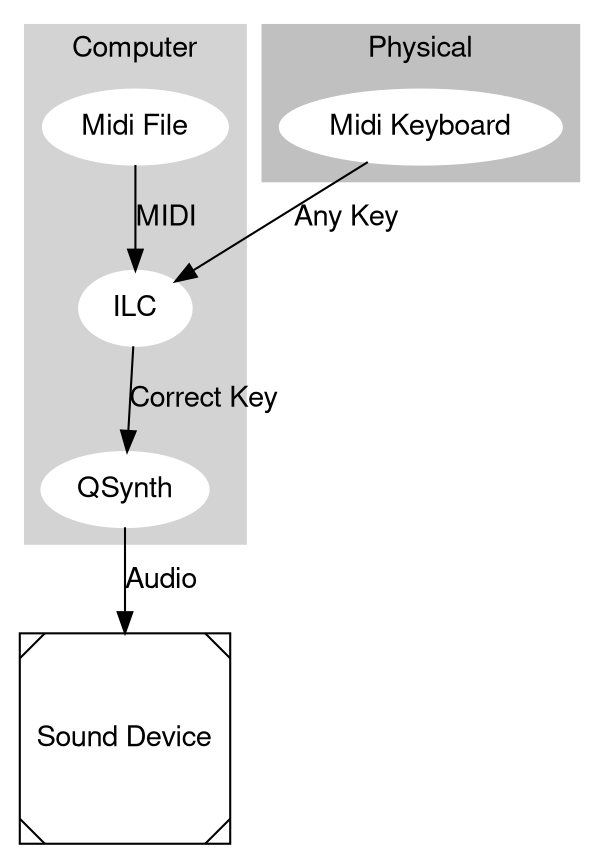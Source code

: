 digraph G {
        fontname="Helvetica,Arial,sans-serif"
        node [fontname="Helvetica,Arial,sans-serif"]
        edge [fontname="Helvetica,Arial,sans-serif"]
        /* layout=neato */

        subgraph cluster_0 {
                label = "Computer";
                style=filled;
                color=lightgrey;
                node [style=filled,color=white];
                ILC -> QSynth [label="Correct Key"]
                {"Midi File"} -> ILC [label="MIDI"]
        }

        subgraph cluster_1 {
                label = "Physical";
                style=filled;
                color=lightgrey;
                node [style=filled,color=white];
                {"Midi Keyboard"} -> ILC [label="Any Key"]
                color=grey
        }


        QSynth -> {"Sound Device"} [label="Audio"]

        "Sound Device" [shape=Msquare];


}
